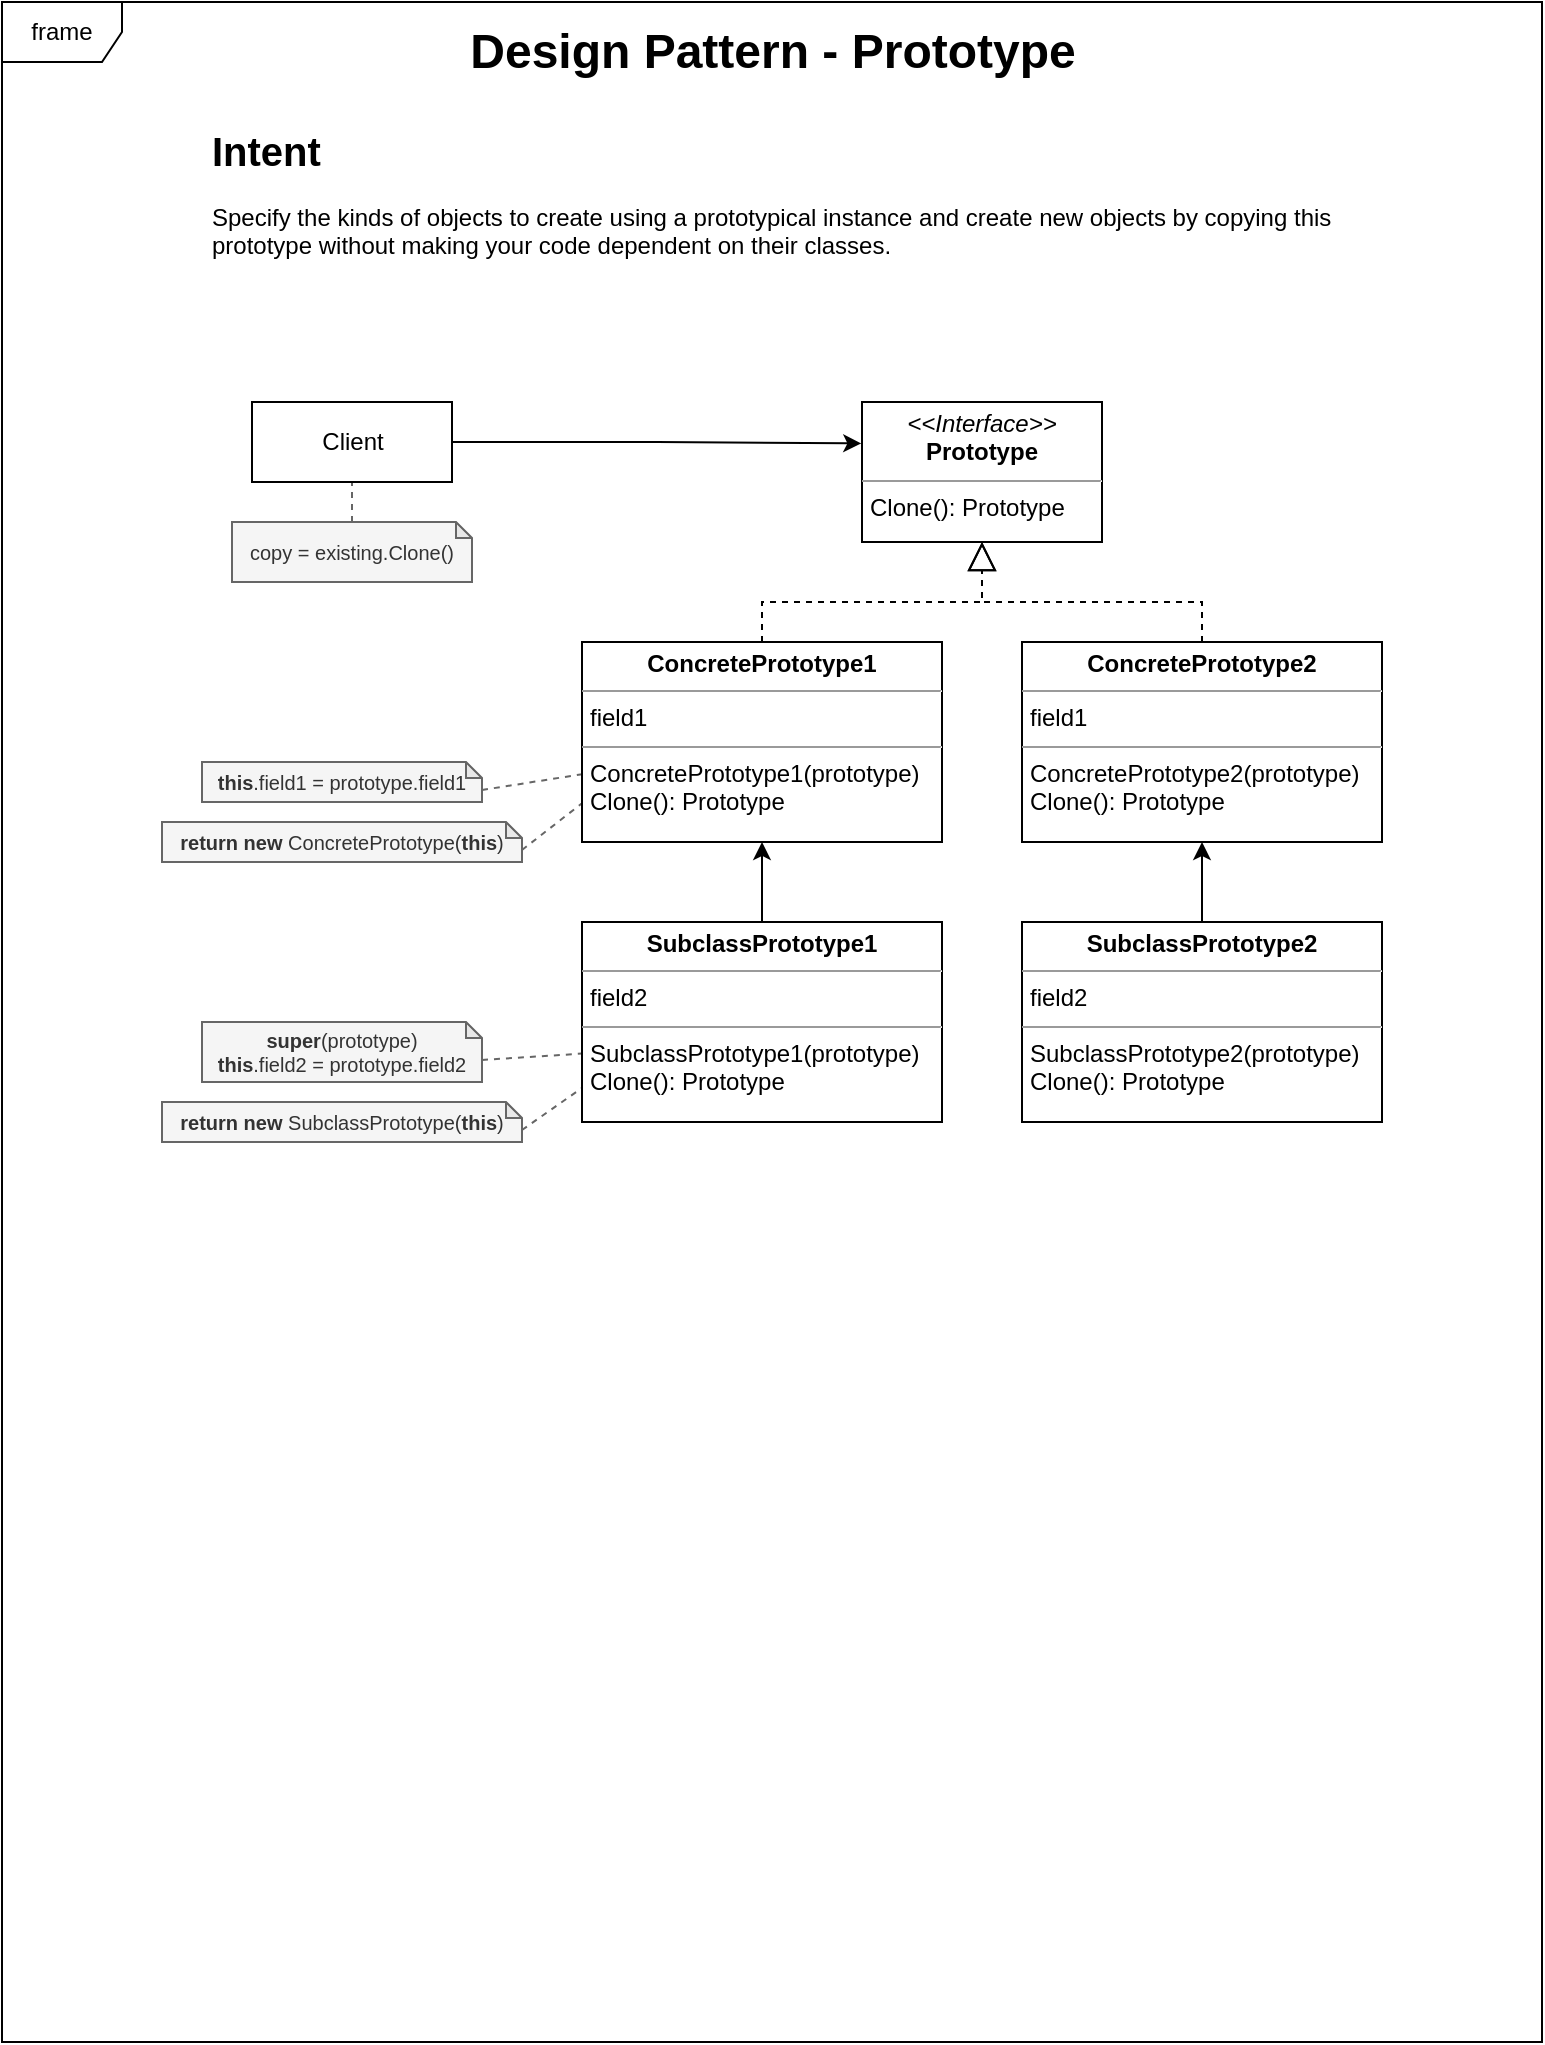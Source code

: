 <mxfile version="20.2.3" type="device"><diagram name="Page-1" id="c4acf3e9-155e-7222-9cf6-157b1a14988f"><mxGraphModel dx="1420" dy="862" grid="1" gridSize="10" guides="1" tooltips="1" connect="1" arrows="1" fold="1" page="1" pageScale="1" pageWidth="850" pageHeight="1100" background="none" math="0" shadow="0"><root><mxCell id="0"/><mxCell id="1" parent="0"/><mxCell id="orzibDkzKJ0dhFgck_Ev-2" value="&lt;font style=&quot;font-size: 12px;&quot;&gt;frame&lt;/font&gt;" style="shape=umlFrame;whiteSpace=wrap;html=1;fontSize=12;" parent="1" vertex="1"><mxGeometry x="40" y="40" width="770" height="1020" as="geometry"/></mxCell><mxCell id="dvuU4yvXGL7CKqe4XPFv-24" style="rounded=0;orthogonalLoop=1;jettySize=auto;html=1;fontSize=10;endArrow=none;endFill=0;dashed=1;fillColor=#f5f5f5;strokeColor=#666666;exitX=0;exitY=0;exitDx=180;exitDy=14;exitPerimeter=0;sketch=0;shadow=0;entryX=-0.001;entryY=0.831;entryDx=0;entryDy=0;entryPerimeter=0;" parent="1" source="dvuU4yvXGL7CKqe4XPFv-20" target="dvuU4yvXGL7CKqe4XPFv-6" edge="1"><mxGeometry relative="1" as="geometry"><mxPoint x="290" y="579" as="sourcePoint"/><mxPoint x="340" y="575.8" as="targetPoint"/></mxGeometry></mxCell><mxCell id="dvuU4yvXGL7CKqe4XPFv-23" style="rounded=0;orthogonalLoop=1;jettySize=auto;html=1;fontSize=10;endArrow=none;endFill=0;dashed=1;fillColor=#f5f5f5;strokeColor=#666666;exitX=0;exitY=0;exitDx=140;exitDy=19;exitPerimeter=0;sketch=0;shadow=0;entryX=0;entryY=0.658;entryDx=0;entryDy=0;entryPerimeter=0;" parent="1" source="dvuU4yvXGL7CKqe4XPFv-19" target="dvuU4yvXGL7CKqe4XPFv-6" edge="1"><mxGeometry relative="1" as="geometry"><mxPoint x="290" y="557.9" as="sourcePoint"/><mxPoint x="340.18" y="550" as="targetPoint"/></mxGeometry></mxCell><mxCell id="dvuU4yvXGL7CKqe4XPFv-16" style="edgeStyle=orthogonalEdgeStyle;rounded=0;orthogonalLoop=1;jettySize=auto;html=1;exitX=0.5;exitY=0;exitDx=0;exitDy=0;exitPerimeter=0;entryX=0.5;entryY=1;entryDx=0;entryDy=0;fontSize=10;endArrow=none;endFill=0;dashed=1;fillColor=#f5f5f5;strokeColor=#666666;" parent="1" source="dvuU4yvXGL7CKqe4XPFv-14" target="dvuU4yvXGL7CKqe4XPFv-3" edge="1"><mxGeometry relative="1" as="geometry"/></mxCell><mxCell id="dvuU4yvXGL7CKqe4XPFv-22" style="rounded=0;orthogonalLoop=1;jettySize=auto;html=1;fontSize=10;endArrow=none;endFill=0;dashed=1;fillColor=#f5f5f5;strokeColor=#666666;exitX=0;exitY=0;exitDx=180;exitDy=14;exitPerimeter=0;sketch=0;shadow=0;entryX=0.006;entryY=0.798;entryDx=0;entryDy=0;entryPerimeter=0;" parent="1" source="dvuU4yvXGL7CKqe4XPFv-18" target="dvuU4yvXGL7CKqe4XPFv-4" edge="1"><mxGeometry relative="1" as="geometry"><mxPoint x="310" y="470.0" as="sourcePoint"/><mxPoint x="360.18" y="462.1" as="targetPoint"/></mxGeometry></mxCell><mxCell id="dvuU4yvXGL7CKqe4XPFv-21" style="rounded=0;orthogonalLoop=1;jettySize=auto;html=1;fontSize=10;endArrow=none;endFill=0;dashed=1;fillColor=#f5f5f5;strokeColor=#666666;exitX=0;exitY=0;exitDx=140;exitDy=14;exitPerimeter=0;sketch=0;shadow=0;entryX=0.001;entryY=0.661;entryDx=0;entryDy=0;entryPerimeter=0;" parent="1" source="dvuU4yvXGL7CKqe4XPFv-17" target="dvuU4yvXGL7CKqe4XPFv-4" edge="1"><mxGeometry relative="1" as="geometry"><mxPoint x="290" y="420" as="sourcePoint"/><mxPoint x="320" y="430" as="targetPoint"/></mxGeometry></mxCell><mxCell id="SNXLgNl5wJkpsjLgbIaf-1" value="&lt;b style=&quot;font-size: 24px;&quot;&gt;Design Pattern - Prototype&lt;/b&gt;" style="text;html=1;align=center;verticalAlign=middle;resizable=0;points=[];autosize=1;strokeColor=none;fillColor=none;fontSize=24;" parent="1" vertex="1"><mxGeometry x="265" y="50" width="320" height="30" as="geometry"/></mxCell><mxCell id="dvuU4yvXGL7CKqe4XPFv-2" value="&lt;p style=&quot;margin:0px;margin-top:4px;text-align:center;&quot;&gt;&lt;i&gt;&amp;lt;&amp;lt;Interface&amp;gt;&amp;gt;&lt;/i&gt;&lt;br&gt;&lt;b&gt;Prototype&lt;br&gt;&lt;/b&gt;&lt;/p&gt;&lt;hr size=&quot;1&quot;&gt;&lt;p style=&quot;margin:0px;margin-left:4px;&quot;&gt;Clone(): Prototype&lt;br&gt;&lt;/p&gt;" style="verticalAlign=top;align=left;overflow=fill;fontSize=12;fontFamily=Helvetica;html=1;" parent="1" vertex="1"><mxGeometry x="470" y="240" width="120" height="70" as="geometry"/></mxCell><mxCell id="dvuU4yvXGL7CKqe4XPFv-13" style="edgeStyle=orthogonalEdgeStyle;rounded=0;orthogonalLoop=1;jettySize=auto;html=1;exitX=1;exitY=0.5;exitDx=0;exitDy=0;entryX=-0.003;entryY=0.296;entryDx=0;entryDy=0;entryPerimeter=0;" parent="1" source="dvuU4yvXGL7CKqe4XPFv-3" target="dvuU4yvXGL7CKqe4XPFv-2" edge="1"><mxGeometry relative="1" as="geometry"/></mxCell><mxCell id="dvuU4yvXGL7CKqe4XPFv-3" value="Client" style="html=1;" parent="1" vertex="1"><mxGeometry x="165" y="240" width="100" height="40" as="geometry"/></mxCell><mxCell id="dvuU4yvXGL7CKqe4XPFv-4" value="&lt;p style=&quot;margin:0px;margin-top:4px;text-align:center;&quot;&gt;&lt;b&gt;ConcretePrototype1&lt;/b&gt;&lt;/p&gt;&lt;hr size=&quot;1&quot;&gt;&lt;p style=&quot;margin:0px;margin-left:4px;&quot;&gt;field1&lt;/p&gt;&lt;hr size=&quot;1&quot;&gt;&lt;p style=&quot;margin:0px;margin-left:4px;&quot;&gt;ConcretePrototype1(prototype)&lt;/p&gt;&lt;p style=&quot;margin:0px;margin-left:4px;&quot;&gt;Clone(): Prototype&lt;/p&gt;" style="verticalAlign=top;align=left;overflow=fill;fontSize=12;fontFamily=Helvetica;html=1;" parent="1" vertex="1"><mxGeometry x="330" y="360" width="180" height="100" as="geometry"/></mxCell><mxCell id="dvuU4yvXGL7CKqe4XPFv-5" value="&lt;p style=&quot;margin:0px;margin-top:4px;text-align:center;&quot;&gt;&lt;b&gt;ConcretePrototype2&lt;/b&gt;&lt;/p&gt;&lt;hr size=&quot;1&quot;&gt;&lt;p style=&quot;margin:0px;margin-left:4px;&quot;&gt;field1&lt;/p&gt;&lt;hr size=&quot;1&quot;&gt;&lt;p style=&quot;margin:0px;margin-left:4px;&quot;&gt;ConcretePrototype2(prototype)&lt;/p&gt;&lt;p style=&quot;margin:0px;margin-left:4px;&quot;&gt;Clone(): Prototype&lt;/p&gt;" style="verticalAlign=top;align=left;overflow=fill;fontSize=12;fontFamily=Helvetica;html=1;" parent="1" vertex="1"><mxGeometry x="550" y="360" width="180" height="100" as="geometry"/></mxCell><mxCell id="dvuU4yvXGL7CKqe4XPFv-9" style="edgeStyle=orthogonalEdgeStyle;rounded=0;orthogonalLoop=1;jettySize=auto;html=1;exitX=0.5;exitY=0;exitDx=0;exitDy=0;entryX=0.5;entryY=1;entryDx=0;entryDy=0;" parent="1" source="dvuU4yvXGL7CKqe4XPFv-6" target="dvuU4yvXGL7CKqe4XPFv-4" edge="1"><mxGeometry relative="1" as="geometry"/></mxCell><mxCell id="dvuU4yvXGL7CKqe4XPFv-6" value="&lt;p style=&quot;margin:0px;margin-top:4px;text-align:center;&quot;&gt;&lt;b&gt;SubclassPrototype1&lt;/b&gt;&lt;/p&gt;&lt;hr size=&quot;1&quot;&gt;&lt;p style=&quot;margin:0px;margin-left:4px;&quot;&gt;field2&lt;/p&gt;&lt;hr size=&quot;1&quot;&gt;&lt;p style=&quot;margin:0px;margin-left:4px;&quot;&gt;SubclassPrototype1(prototype)&lt;/p&gt;&lt;p style=&quot;margin:0px;margin-left:4px;&quot;&gt;Clone(): Prototype&lt;/p&gt;" style="verticalAlign=top;align=left;overflow=fill;fontSize=12;fontFamily=Helvetica;html=1;" parent="1" vertex="1"><mxGeometry x="330" y="500" width="180" height="100" as="geometry"/></mxCell><mxCell id="dvuU4yvXGL7CKqe4XPFv-10" style="edgeStyle=orthogonalEdgeStyle;rounded=0;orthogonalLoop=1;jettySize=auto;html=1;exitX=0.5;exitY=0;exitDx=0;exitDy=0;entryX=0.5;entryY=1;entryDx=0;entryDy=0;" parent="1" source="dvuU4yvXGL7CKqe4XPFv-8" target="dvuU4yvXGL7CKqe4XPFv-5" edge="1"><mxGeometry relative="1" as="geometry"/></mxCell><mxCell id="dvuU4yvXGL7CKqe4XPFv-8" value="&lt;p style=&quot;margin:0px;margin-top:4px;text-align:center;&quot;&gt;&lt;b&gt;SubclassPrototype2&lt;/b&gt;&lt;/p&gt;&lt;hr size=&quot;1&quot;&gt;&lt;p style=&quot;margin:0px;margin-left:4px;&quot;&gt;field2&lt;/p&gt;&lt;hr size=&quot;1&quot;&gt;&lt;p style=&quot;margin:0px;margin-left:4px;&quot;&gt;SubclassPrototype2(prototype)&lt;/p&gt;&lt;p style=&quot;margin:0px;margin-left:4px;&quot;&gt;Clone(): Prototype&lt;/p&gt;" style="verticalAlign=top;align=left;overflow=fill;fontSize=12;fontFamily=Helvetica;html=1;" parent="1" vertex="1"><mxGeometry x="550" y="500" width="180" height="100" as="geometry"/></mxCell><mxCell id="dvuU4yvXGL7CKqe4XPFv-11" value="" style="endArrow=block;dashed=1;endFill=0;endSize=12;html=1;rounded=0;entryX=0.5;entryY=1;entryDx=0;entryDy=0;exitX=0.5;exitY=0;exitDx=0;exitDy=0;" parent="1" source="dvuU4yvXGL7CKqe4XPFv-4" target="dvuU4yvXGL7CKqe4XPFv-2" edge="1"><mxGeometry width="160" relative="1" as="geometry"><mxPoint x="290" y="440" as="sourcePoint"/><mxPoint x="450" y="440" as="targetPoint"/><Array as="points"><mxPoint x="420" y="340"/><mxPoint x="530" y="340"/></Array></mxGeometry></mxCell><mxCell id="dvuU4yvXGL7CKqe4XPFv-12" value="" style="endArrow=block;dashed=1;endFill=0;endSize=12;html=1;rounded=0;exitX=0.5;exitY=0;exitDx=0;exitDy=0;" parent="1" source="dvuU4yvXGL7CKqe4XPFv-5" edge="1"><mxGeometry width="160" relative="1" as="geometry"><mxPoint x="670" y="310" as="sourcePoint"/><mxPoint x="530" y="310" as="targetPoint"/><Array as="points"><mxPoint x="640" y="340"/><mxPoint x="530" y="340"/></Array></mxGeometry></mxCell><mxCell id="dvuU4yvXGL7CKqe4XPFv-14" value="copy = existing.Clone()" style="shape=note;whiteSpace=wrap;html=1;backgroundOutline=1;darkOpacity=0.05;size=8;fontSize=10;fillColor=#f5f5f5;fontColor=#333333;strokeColor=#666666;" parent="1" vertex="1"><mxGeometry x="155" y="300" width="120" height="30" as="geometry"/></mxCell><mxCell id="dvuU4yvXGL7CKqe4XPFv-17" value="&lt;b&gt;this&lt;/b&gt;.field1 = prototype.field1" style="shape=note;whiteSpace=wrap;html=1;backgroundOutline=1;darkOpacity=0.05;size=8;fontSize=10;fillColor=#f5f5f5;fontColor=#333333;strokeColor=#666666;" parent="1" vertex="1"><mxGeometry x="140" y="420" width="140" height="20" as="geometry"/></mxCell><mxCell id="dvuU4yvXGL7CKqe4XPFv-18" value="&lt;b&gt;return new &lt;/b&gt;ConcretePrototype(&lt;b&gt;this&lt;/b&gt;)" style="shape=note;whiteSpace=wrap;html=1;backgroundOutline=1;darkOpacity=0.05;size=8;fontSize=10;fillColor=#f5f5f5;fontColor=#333333;strokeColor=#666666;" parent="1" vertex="1"><mxGeometry x="120" y="450" width="180" height="20" as="geometry"/></mxCell><mxCell id="dvuU4yvXGL7CKqe4XPFv-19" value="&lt;b&gt;super&lt;/b&gt;(prototype)&lt;br&gt;&lt;b&gt;this&lt;/b&gt;.field2 = prototype.field2" style="shape=note;whiteSpace=wrap;html=1;backgroundOutline=1;darkOpacity=0.05;size=8;fontSize=10;fillColor=#f5f5f5;fontColor=#333333;strokeColor=#666666;" parent="1" vertex="1"><mxGeometry x="140" y="550" width="140" height="30" as="geometry"/></mxCell><mxCell id="dvuU4yvXGL7CKqe4XPFv-20" value="&lt;b&gt;return new &lt;/b&gt;SubclassPrototype(&lt;b&gt;this&lt;/b&gt;)" style="shape=note;whiteSpace=wrap;html=1;backgroundOutline=1;darkOpacity=0.05;size=8;fontSize=10;fillColor=#f5f5f5;fontColor=#333333;strokeColor=#666666;" parent="1" vertex="1"><mxGeometry x="120" y="590" width="180" height="20" as="geometry"/></mxCell><mxCell id="orzibDkzKJ0dhFgck_Ev-1" value="&lt;h1 style=&quot;font-size: 20px;&quot;&gt;&lt;font style=&quot;font-size: 20px;&quot;&gt;Intent&lt;/font&gt;&lt;/h1&gt;&lt;p style=&quot;&quot;&gt;&lt;font style=&quot;font-size: 12px;&quot;&gt;Specify the kinds of objects to create using a prototypical instance and create new objects by copying this prototype without making your code dependent on their classes.&lt;/font&gt;&lt;/p&gt;" style="text;html=1;strokeColor=none;fillColor=none;spacing=5;spacingTop=-20;whiteSpace=wrap;overflow=hidden;rounded=0;" parent="1" vertex="1"><mxGeometry x="140" y="100" width="570" height="80" as="geometry"/></mxCell></root></mxGraphModel></diagram></mxfile>